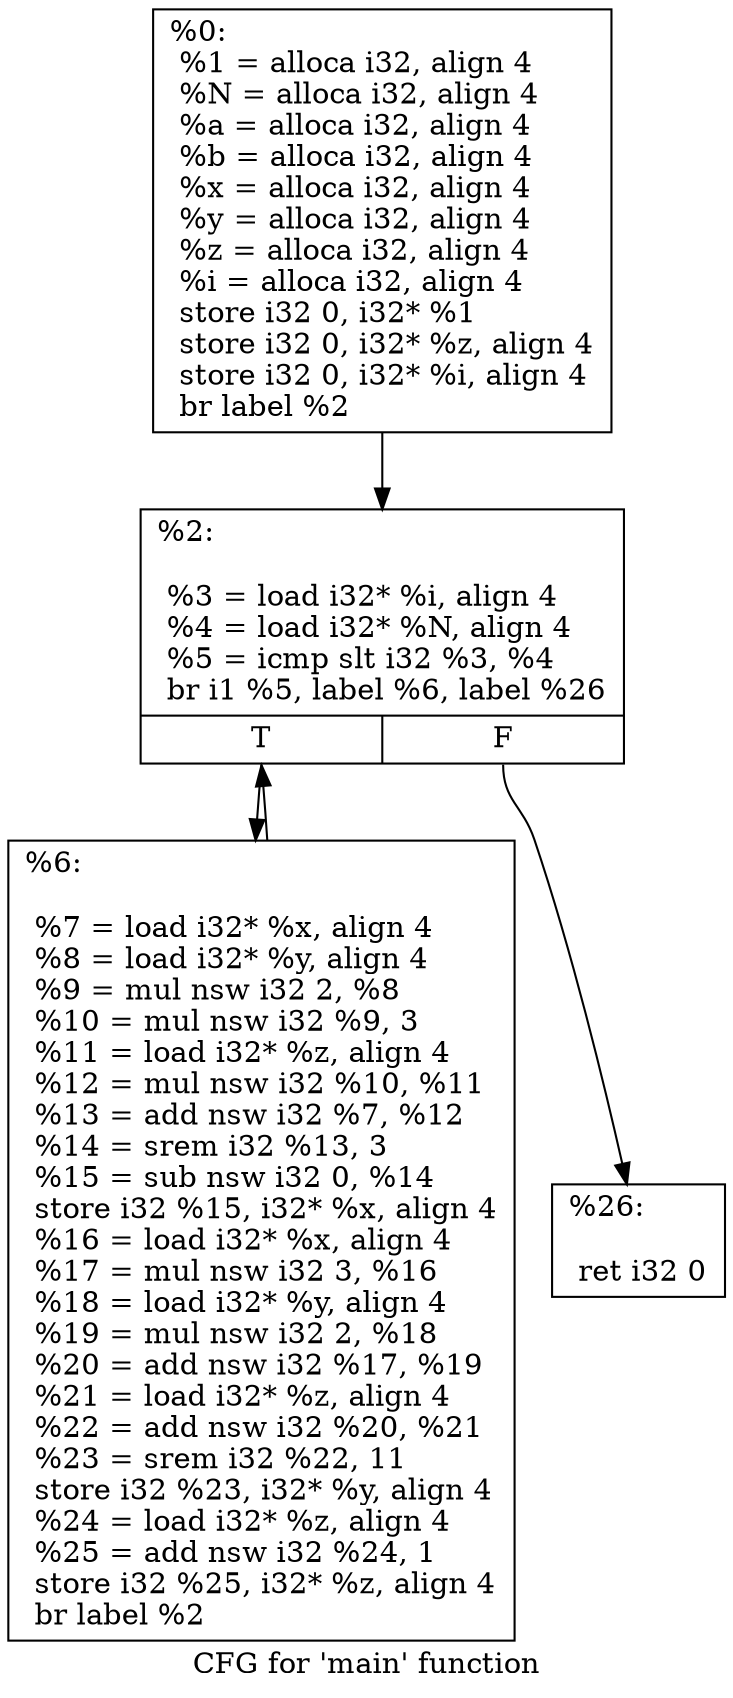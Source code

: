 digraph "CFG for 'main' function" {
	label="CFG for 'main' function";

	Node0x5581051538b0 [shape=record,label="{%0:\l  %1 = alloca i32, align 4\l  %N = alloca i32, align 4\l  %a = alloca i32, align 4\l  %b = alloca i32, align 4\l  %x = alloca i32, align 4\l  %y = alloca i32, align 4\l  %z = alloca i32, align 4\l  %i = alloca i32, align 4\l  store i32 0, i32* %1\l  store i32 0, i32* %z, align 4\l  store i32 0, i32* %i, align 4\l  br label %2\l}"];
	Node0x5581051538b0 -> Node0x55810513ce30;
	Node0x55810513ce30 [shape=record,label="{%2:\l\l  %3 = load i32* %i, align 4\l  %4 = load i32* %N, align 4\l  %5 = icmp slt i32 %3, %4\l  br i1 %5, label %6, label %26\l|{<s0>T|<s1>F}}"];
	Node0x55810513ce30:s0 -> Node0x55810513cf10;
	Node0x55810513ce30:s1 -> Node0x55810514c3f0;
	Node0x55810513cf10 [shape=record,label="{%6:\l\l  %7 = load i32* %x, align 4\l  %8 = load i32* %y, align 4\l  %9 = mul nsw i32 2, %8\l  %10 = mul nsw i32 %9, 3\l  %11 = load i32* %z, align 4\l  %12 = mul nsw i32 %10, %11\l  %13 = add nsw i32 %7, %12\l  %14 = srem i32 %13, 3\l  %15 = sub nsw i32 0, %14\l  store i32 %15, i32* %x, align 4\l  %16 = load i32* %x, align 4\l  %17 = mul nsw i32 3, %16\l  %18 = load i32* %y, align 4\l  %19 = mul nsw i32 2, %18\l  %20 = add nsw i32 %17, %19\l  %21 = load i32* %z, align 4\l  %22 = add nsw i32 %20, %21\l  %23 = srem i32 %22, 11\l  store i32 %23, i32* %y, align 4\l  %24 = load i32* %z, align 4\l  %25 = add nsw i32 %24, 1\l  store i32 %25, i32* %z, align 4\l  br label %2\l}"];
	Node0x55810513cf10 -> Node0x55810513ce30;
	Node0x55810514c3f0 [shape=record,label="{%26:\l\l  ret i32 0\l}"];
}
